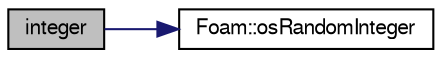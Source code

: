 digraph "integer"
{
  bgcolor="transparent";
  edge [fontname="FreeSans",fontsize="10",labelfontname="FreeSans",labelfontsize="10"];
  node [fontname="FreeSans",fontsize="10",shape=record];
  rankdir="LR";
  Node427 [label="integer",height=0.2,width=0.4,color="black", fillcolor="grey75", style="filled", fontcolor="black"];
  Node427 -> Node428 [color="midnightblue",fontsize="10",style="solid",fontname="FreeSans"];
  Node428 [label="Foam::osRandomInteger",height=0.2,width=0.4,color="black",URL="$a21124.html#a47764238f47e075499e7a45ac7cbe718",tooltip="Return random integer (uniform distribution between 0 and 2^31) "];
}
